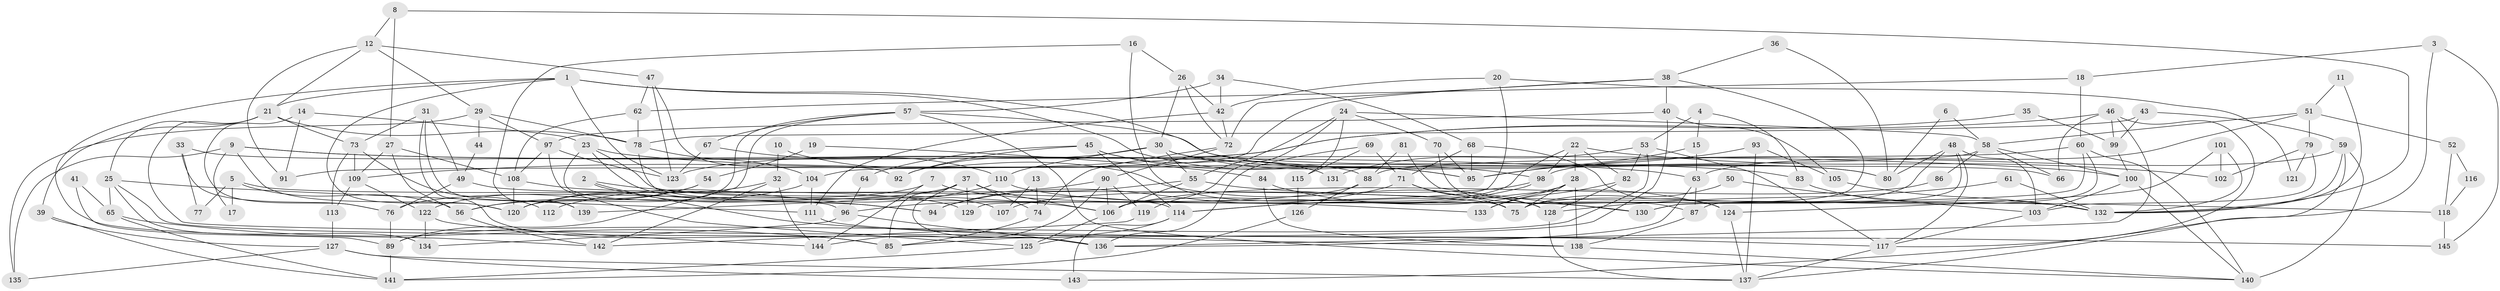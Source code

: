 // coarse degree distribution, {14: 0.0273972602739726, 3: 0.1506849315068493, 8: 0.0684931506849315, 4: 0.1780821917808219, 7: 0.0273972602739726, 10: 0.0547945205479452, 6: 0.0684931506849315, 2: 0.1095890410958904, 5: 0.2191780821917808, 15: 0.0273972602739726, 9: 0.0136986301369863, 12: 0.0273972602739726, 1: 0.0136986301369863, 11: 0.0136986301369863}
// Generated by graph-tools (version 1.1) at 2025/51/03/04/25 22:51:18]
// undirected, 145 vertices, 290 edges
graph export_dot {
  node [color=gray90,style=filled];
  1;
  2;
  3;
  4;
  5;
  6;
  7;
  8;
  9;
  10;
  11;
  12;
  13;
  14;
  15;
  16;
  17;
  18;
  19;
  20;
  21;
  22;
  23;
  24;
  25;
  26;
  27;
  28;
  29;
  30;
  31;
  32;
  33;
  34;
  35;
  36;
  37;
  38;
  39;
  40;
  41;
  42;
  43;
  44;
  45;
  46;
  47;
  48;
  49;
  50;
  51;
  52;
  53;
  54;
  55;
  56;
  57;
  58;
  59;
  60;
  61;
  62;
  63;
  64;
  65;
  66;
  67;
  68;
  69;
  70;
  71;
  72;
  73;
  74;
  75;
  76;
  77;
  78;
  79;
  80;
  81;
  82;
  83;
  84;
  85;
  86;
  87;
  88;
  89;
  90;
  91;
  92;
  93;
  94;
  95;
  96;
  97;
  98;
  99;
  100;
  101;
  102;
  103;
  104;
  105;
  106;
  107;
  108;
  109;
  110;
  111;
  112;
  113;
  114;
  115;
  116;
  117;
  118;
  119;
  120;
  121;
  122;
  123;
  124;
  125;
  126;
  127;
  128;
  129;
  130;
  131;
  132;
  133;
  134;
  135;
  136;
  137;
  138;
  139;
  140;
  141;
  142;
  143;
  144;
  145;
  1 -- 21;
  1 -- 123;
  1 -- 80;
  1 -- 95;
  1 -- 120;
  1 -- 142;
  2 -- 106;
  2 -- 138;
  2 -- 94;
  3 -- 18;
  3 -- 143;
  3 -- 145;
  4 -- 83;
  4 -- 53;
  4 -- 15;
  5 -- 56;
  5 -- 114;
  5 -- 17;
  5 -- 77;
  6 -- 80;
  6 -- 58;
  7 -- 76;
  7 -- 133;
  7 -- 144;
  8 -- 132;
  8 -- 27;
  8 -- 12;
  9 -- 100;
  9 -- 63;
  9 -- 17;
  9 -- 120;
  9 -- 135;
  10 -- 128;
  10 -- 32;
  11 -- 51;
  11 -- 132;
  12 -- 29;
  12 -- 21;
  12 -- 47;
  12 -- 91;
  13 -- 74;
  13 -- 107;
  14 -- 76;
  14 -- 91;
  14 -- 23;
  15 -- 63;
  15 -- 95;
  16 -- 26;
  16 -- 139;
  16 -- 75;
  18 -- 62;
  18 -- 60;
  19 -- 54;
  19 -- 84;
  20 -- 129;
  20 -- 42;
  20 -- 121;
  21 -- 39;
  21 -- 25;
  21 -- 73;
  21 -- 78;
  21 -- 145;
  22 -- 106;
  22 -- 98;
  22 -- 28;
  22 -- 82;
  22 -- 102;
  23 -- 132;
  23 -- 83;
  23 -- 96;
  23 -- 107;
  24 -- 115;
  24 -- 55;
  24 -- 58;
  24 -- 70;
  24 -- 119;
  25 -- 136;
  25 -- 65;
  25 -- 111;
  25 -- 134;
  26 -- 42;
  26 -- 72;
  26 -- 30;
  27 -- 108;
  27 -- 56;
  27 -- 109;
  28 -- 138;
  28 -- 75;
  28 -- 114;
  28 -- 133;
  29 -- 135;
  29 -- 78;
  29 -- 44;
  29 -- 97;
  30 -- 80;
  30 -- 55;
  30 -- 92;
  30 -- 98;
  30 -- 110;
  31 -- 73;
  31 -- 85;
  31 -- 49;
  31 -- 139;
  32 -- 120;
  32 -- 142;
  32 -- 144;
  33 -- 88;
  33 -- 76;
  33 -- 77;
  34 -- 42;
  34 -- 68;
  34 -- 57;
  35 -- 99;
  35 -- 123;
  36 -- 80;
  36 -- 38;
  37 -- 85;
  37 -- 74;
  37 -- 56;
  37 -- 106;
  37 -- 129;
  37 -- 136;
  38 -- 75;
  38 -- 104;
  38 -- 40;
  38 -- 72;
  39 -- 141;
  39 -- 127;
  40 -- 97;
  40 -- 85;
  40 -- 105;
  41 -- 89;
  41 -- 65;
  42 -- 111;
  42 -- 72;
  43 -- 78;
  43 -- 59;
  43 -- 99;
  44 -- 49;
  45 -- 95;
  45 -- 114;
  45 -- 64;
  45 -- 92;
  45 -- 131;
  46 -- 109;
  46 -- 99;
  46 -- 66;
  46 -- 117;
  46 -- 136;
  47 -- 92;
  47 -- 62;
  47 -- 123;
  48 -- 117;
  48 -- 75;
  48 -- 80;
  48 -- 103;
  48 -- 130;
  49 -- 75;
  49 -- 76;
  50 -- 103;
  50 -- 75;
  51 -- 58;
  51 -- 98;
  51 -- 52;
  51 -- 79;
  52 -- 118;
  52 -- 116;
  53 -- 117;
  53 -- 82;
  53 -- 89;
  53 -- 131;
  54 -- 56;
  54 -- 122;
  55 -- 94;
  55 -- 106;
  55 -- 118;
  56 -- 142;
  57 -- 120;
  57 -- 66;
  57 -- 67;
  57 -- 89;
  57 -- 140;
  58 -- 66;
  58 -- 86;
  58 -- 91;
  58 -- 100;
  59 -- 132;
  59 -- 63;
  59 -- 137;
  59 -- 140;
  60 -- 130;
  60 -- 140;
  60 -- 87;
  60 -- 88;
  61 -- 128;
  61 -- 132;
  62 -- 78;
  62 -- 108;
  63 -- 136;
  63 -- 87;
  64 -- 96;
  65 -- 141;
  65 -- 85;
  67 -- 123;
  67 -- 110;
  68 -- 71;
  68 -- 95;
  68 -- 124;
  69 -- 136;
  69 -- 71;
  69 -- 115;
  70 -- 95;
  70 -- 87;
  71 -- 94;
  71 -- 75;
  71 -- 128;
  72 -- 90;
  72 -- 74;
  73 -- 109;
  73 -- 112;
  73 -- 113;
  74 -- 85;
  76 -- 89;
  78 -- 104;
  78 -- 94;
  79 -- 103;
  79 -- 102;
  79 -- 121;
  81 -- 130;
  81 -- 88;
  82 -- 128;
  82 -- 133;
  83 -- 132;
  84 -- 138;
  84 -- 124;
  86 -- 106;
  87 -- 138;
  88 -- 96;
  88 -- 126;
  89 -- 141;
  90 -- 106;
  90 -- 144;
  90 -- 119;
  90 -- 139;
  93 -- 95;
  93 -- 137;
  93 -- 105;
  96 -- 136;
  96 -- 134;
  97 -- 108;
  97 -- 123;
  97 -- 125;
  98 -- 114;
  98 -- 107;
  99 -- 100;
  100 -- 140;
  100 -- 103;
  101 -- 102;
  101 -- 124;
  101 -- 132;
  103 -- 117;
  104 -- 120;
  104 -- 111;
  105 -- 132;
  106 -- 125;
  108 -- 120;
  108 -- 129;
  109 -- 122;
  109 -- 113;
  110 -- 112;
  110 -- 130;
  111 -- 117;
  113 -- 127;
  114 -- 125;
  114 -- 143;
  115 -- 126;
  116 -- 118;
  117 -- 137;
  118 -- 145;
  119 -- 142;
  122 -- 144;
  122 -- 134;
  124 -- 137;
  125 -- 141;
  126 -- 141;
  127 -- 137;
  127 -- 135;
  127 -- 143;
  128 -- 137;
  138 -- 140;
}
